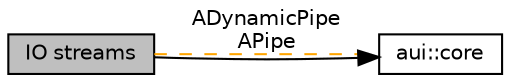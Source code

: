 digraph "IO streams"
{
  edge [fontname="Helvetica",fontsize="10",labelfontname="Helvetica",labelfontsize="10"];
  node [fontname="Helvetica",fontsize="10",shape=box];
  rankdir=LR;
  Node1 [label="IO streams",height=0.2,width=0.4,color="black", fillcolor="grey75", style="filled", fontcolor="black",tooltip="Input-output streams."];
  Node2 [label="aui::core",height=0.2,width=0.4,color="black", fillcolor="white", style="filled",URL="$group__core.html",tooltip="Main central library."];
  Node2->Node1 [shape=plaintext, dir="back", style="solid"];
  Node1->Node2 [shape=plaintext, label="ADynamicPipe\nAPipe", color="orange", dir="none", style="dashed"];
}
